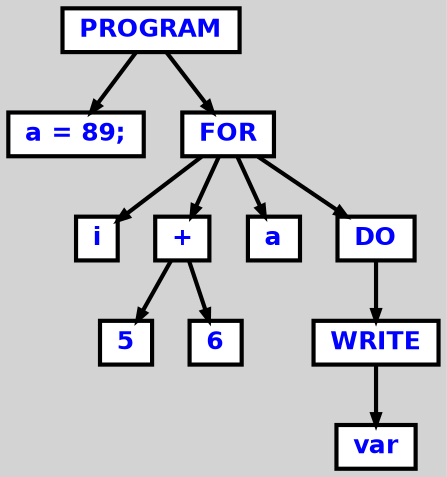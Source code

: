 digraph {

	ordering=out;
	ranksep=.4;
	bgcolor="lightgrey"; node [shape=box, fixedsize=false, fontsize=12, fontname="Helvetica-bold", fontcolor="blue"
		width=.25, height=.25, color="black", fillcolor="white", style="filled, solid, bold"];
	edge [arrowsize=.5, color="black", style="bold"]

  n0 [label="PROGRAM"];
  n1 [label="a = 89;"];
  n2 [label="FOR"];
  n2 [label="FOR"];
  n3 [label="i"];
  n4 [label="+"];
  n4 [label="+"];
  n5 [label="5"];
  n6 [label="6"];
  n7 [label="a"];
  n8 [label="DO"];
  n8 [label="DO"];
  n9 [label="WRITE"];
  n9 [label="WRITE"];
  n10 [label="var"];

  n0 -> n1 // "PROGRAM" -> "a = 89;"
  n0 -> n2 // "PROGRAM" -> "FOR"
  n2 -> n3 // "FOR" -> "i"
  n2 -> n4 // "FOR" -> "+"
  n4 -> n5 // "+" -> "5"
  n4 -> n6 // "+" -> "6"
  n2 -> n7 // "FOR" -> "a"
  n2 -> n8 // "FOR" -> "DO"
  n8 -> n9 // "DO" -> "WRITE"
  n9 -> n10 // "WRITE" -> "var"

}
